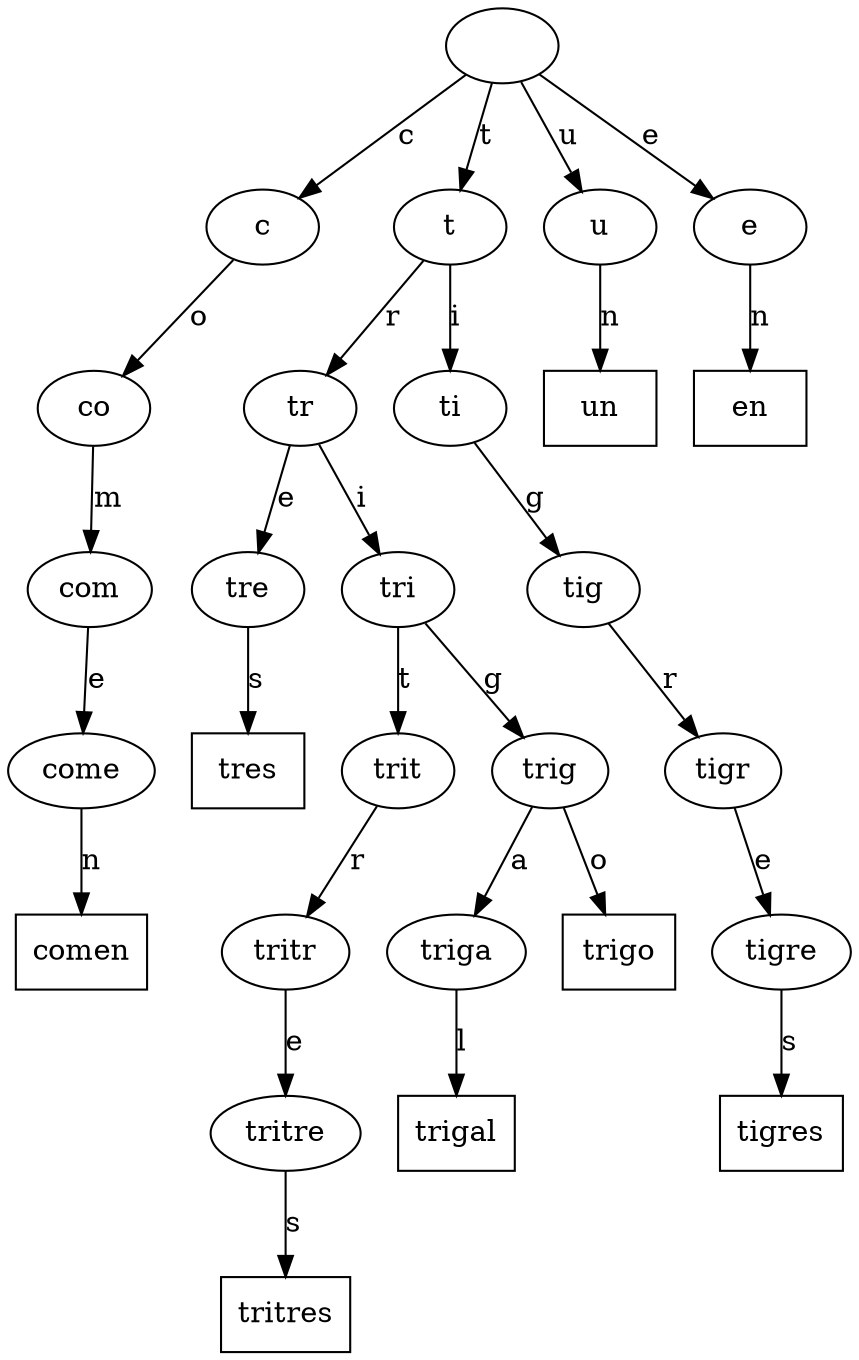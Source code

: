 digraph Trie {
"" -> "c" [label="c"];
"c" -> "co" [label="o"];
"co" -> "com" [label="m"];
"com" -> "come" [label="e"];
"come" -> "comen" [label="n"];
"comen" [shape=box];
"" -> "t" [label="t"];
"t" -> "tr" [label="r"];
"tr" -> "tre" [label="e"];
"tre" -> "tres" [label="s"];
"tres" [shape=box];
"tr" -> "tri" [label="i"];
"tri" -> "trit" [label="t"];
"trit" -> "tritr" [label="r"];
"tritr" -> "tritre" [label="e"];
"tritre" -> "tritres" [label="s"];
"tritres" [shape=box];
"tri" -> "trig" [label="g"];
"trig" -> "triga" [label="a"];
"triga" -> "trigal" [label="l"];
"trigal" [shape=box];
"trig" -> "trigo" [label="o"];
"trigo" [shape=box];
"t" -> "ti" [label="i"];
"ti" -> "tig" [label="g"];
"tig" -> "tigr" [label="r"];
"tigr" -> "tigre" [label="e"];
"tigre" -> "tigres" [label="s"];
"tigres" [shape=box];
"" -> "u" [label="u"];
"u" -> "un" [label="n"];
"un" [shape=box];
"" -> "e" [label="e"];
"e" -> "en" [label="n"];
"en" [shape=box];
}
